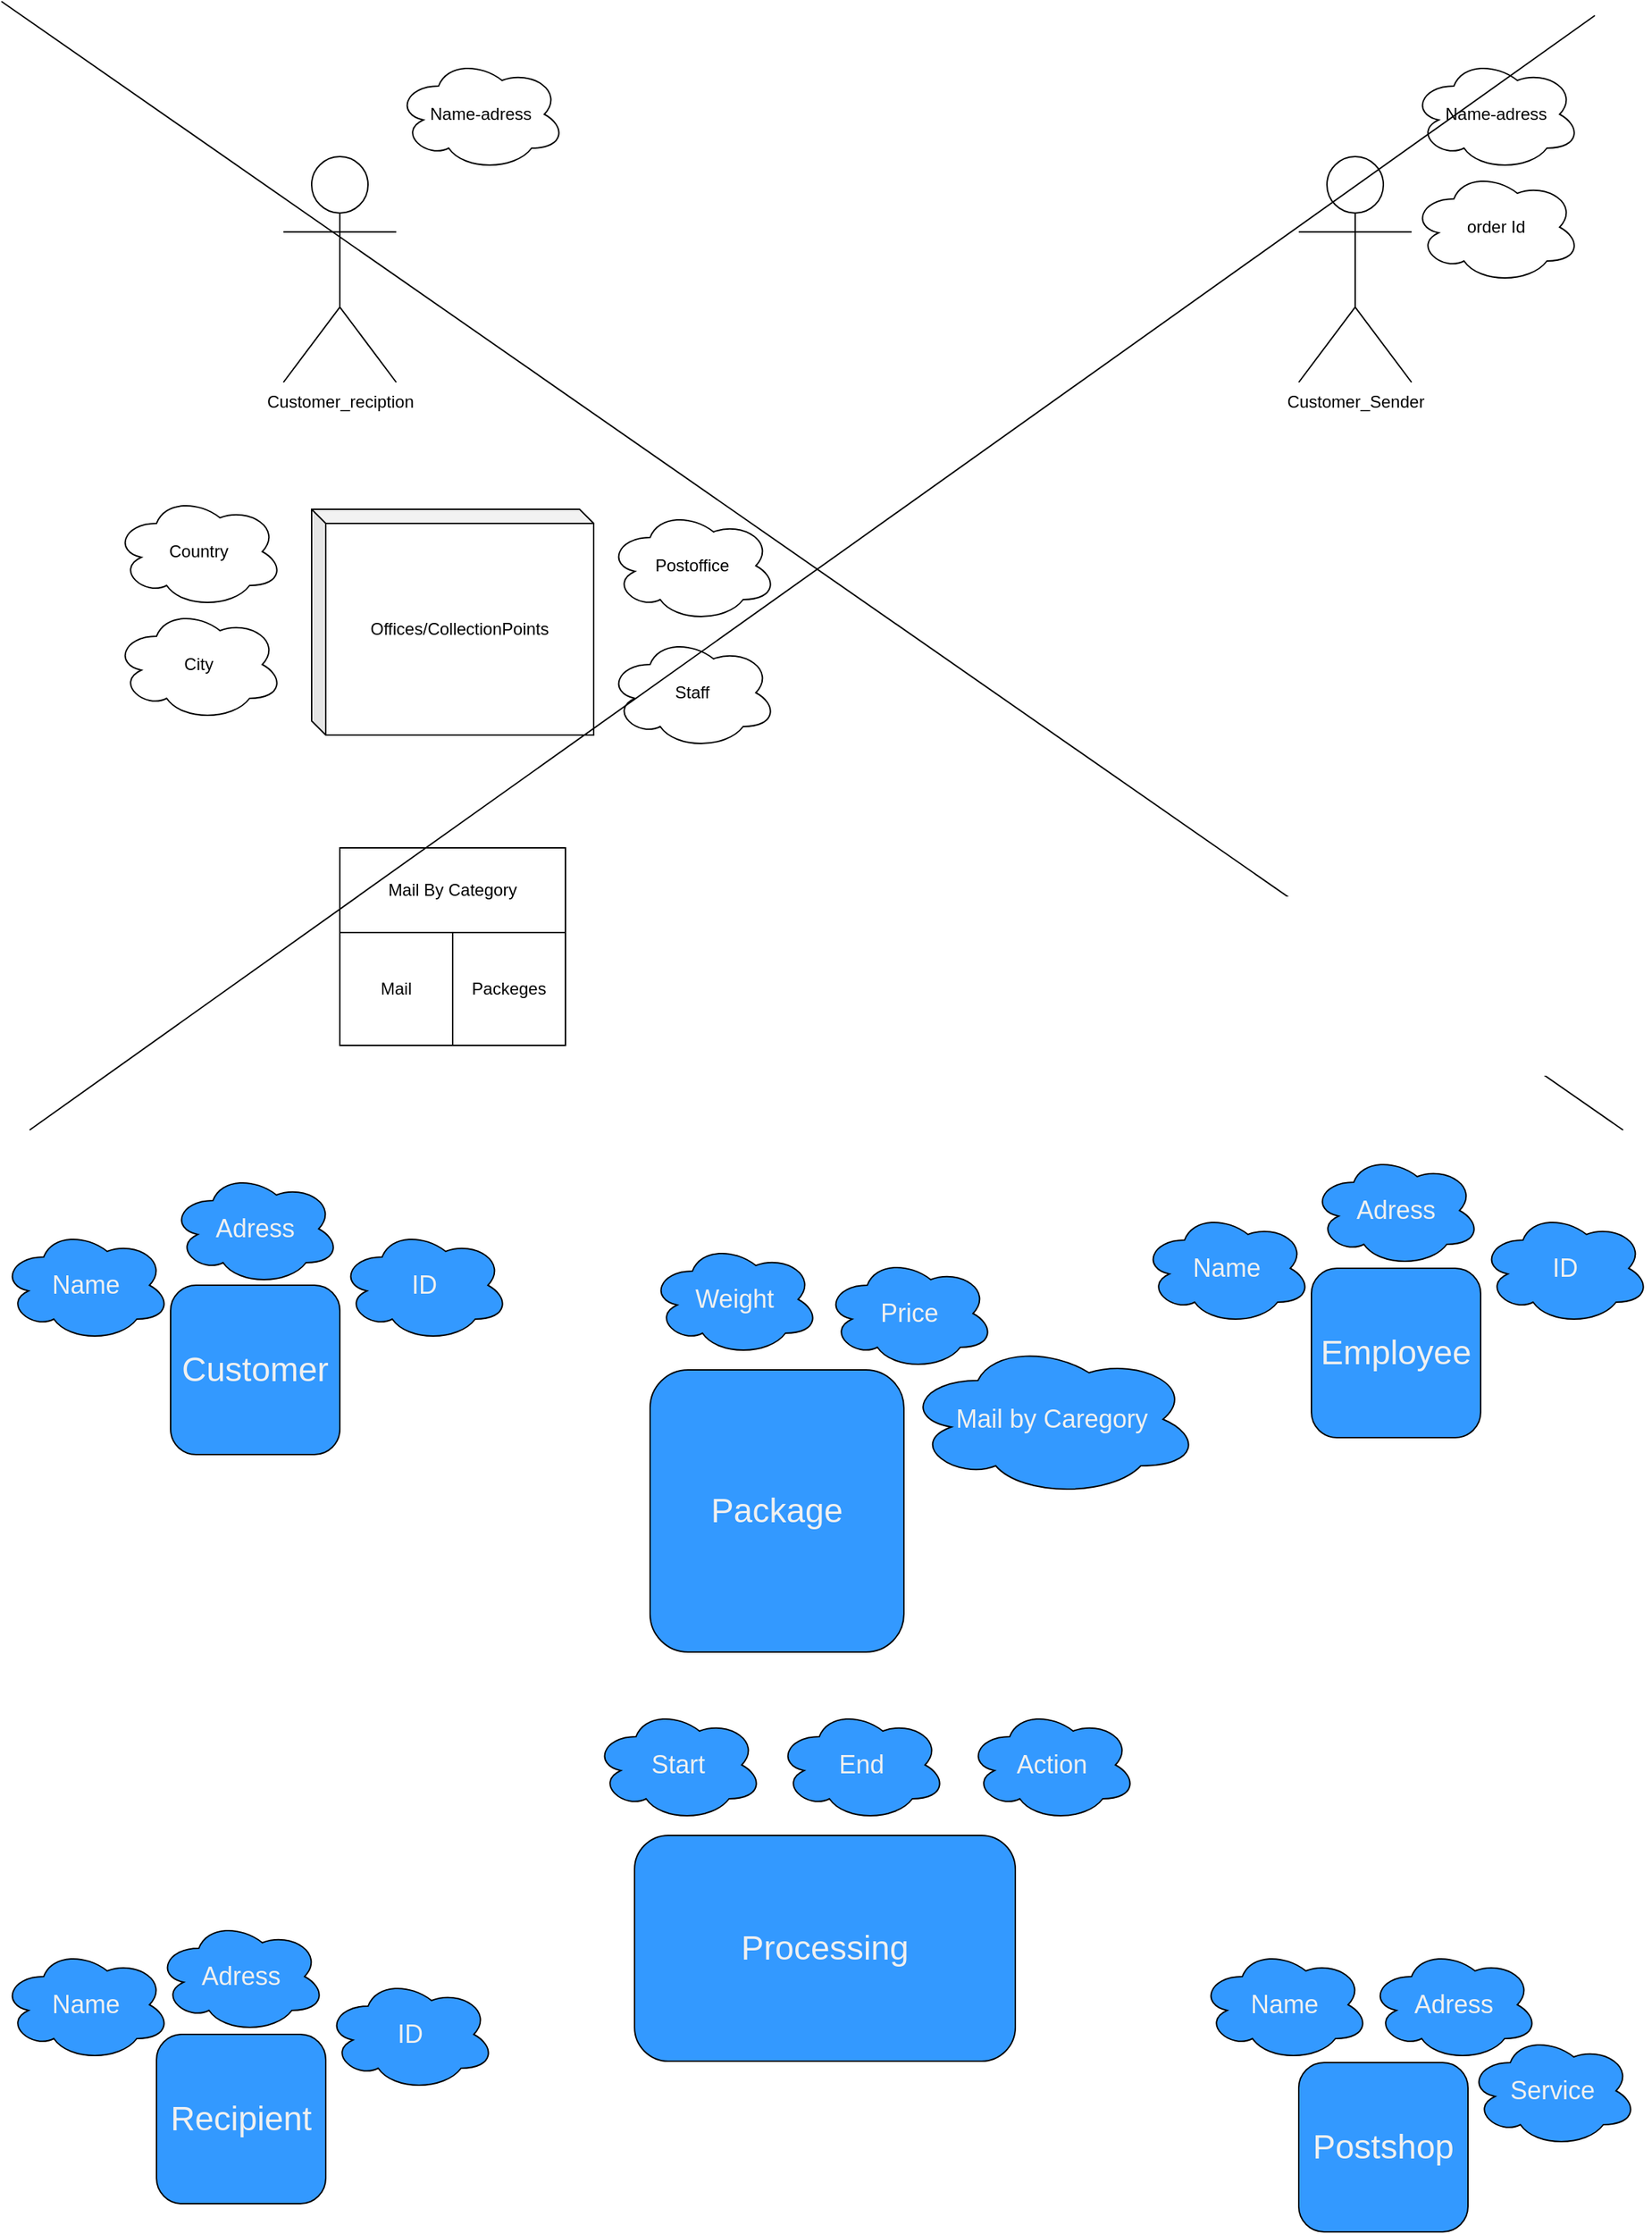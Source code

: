 <mxfile version="13.7.1" type="github" pages="4">
  <diagram id="OgtsXj5TOIKroZt_IxXi" name="Page-1">
    <mxGraphModel dx="1699" dy="1069" grid="1" gridSize="10" guides="1" tooltips="1" connect="1" arrows="1" fold="1" page="1" pageScale="1" pageWidth="1169" pageHeight="827" math="0" shadow="0">
      <root>
        <mxCell id="0" />
        <mxCell id="1" parent="0" />
        <mxCell id="3XOm1lpKHdIzSLZXdGcb-2" value="&lt;div&gt;Customer_reciption&lt;/div&gt;&lt;div&gt;&lt;br&gt;&lt;/div&gt;" style="shape=umlActor;verticalLabelPosition=bottom;verticalAlign=top;html=1;outlineConnect=0;" vertex="1" parent="1">
          <mxGeometry x="200" y="120" width="80" height="160" as="geometry" />
        </mxCell>
        <mxCell id="3XOm1lpKHdIzSLZXdGcb-4" value="Packeges" style="whiteSpace=wrap;html=1;aspect=fixed;" vertex="1" parent="1">
          <mxGeometry x="320" y="670" width="80" height="80" as="geometry" />
        </mxCell>
        <mxCell id="3XOm1lpKHdIzSLZXdGcb-5" value="Mail" style="whiteSpace=wrap;html=1;aspect=fixed;" vertex="1" parent="1">
          <mxGeometry x="240" y="670" width="80" height="80" as="geometry" />
        </mxCell>
        <mxCell id="3XOm1lpKHdIzSLZXdGcb-7" value="&lt;div&gt;Customer_Sender&lt;/div&gt;&lt;div&gt;&lt;br&gt;&lt;/div&gt;" style="shape=umlActor;verticalLabelPosition=bottom;verticalAlign=top;html=1;outlineConnect=0;" vertex="1" parent="1">
          <mxGeometry x="920" y="120" width="80" height="160" as="geometry" />
        </mxCell>
        <mxCell id="3XOm1lpKHdIzSLZXdGcb-8" value="Offices/CollectionPoints" style="shape=cube;whiteSpace=wrap;html=1;boundedLbl=1;backgroundOutline=1;darkOpacity=0.05;darkOpacity2=0.1;size=10;" vertex="1" parent="1">
          <mxGeometry x="220" y="370" width="200" height="160" as="geometry" />
        </mxCell>
        <mxCell id="3XOm1lpKHdIzSLZXdGcb-9" value="Country" style="ellipse;shape=cloud;whiteSpace=wrap;html=1;" vertex="1" parent="1">
          <mxGeometry x="80" y="360" width="120" height="80" as="geometry" />
        </mxCell>
        <mxCell id="3XOm1lpKHdIzSLZXdGcb-10" value="City" style="ellipse;shape=cloud;whiteSpace=wrap;html=1;" vertex="1" parent="1">
          <mxGeometry x="80" y="440" width="120" height="80" as="geometry" />
        </mxCell>
        <mxCell id="3XOm1lpKHdIzSLZXdGcb-11" value="Postoffice" style="ellipse;shape=cloud;whiteSpace=wrap;html=1;" vertex="1" parent="1">
          <mxGeometry x="430" y="370" width="120" height="80" as="geometry" />
        </mxCell>
        <mxCell id="3XOm1lpKHdIzSLZXdGcb-12" value="Name-adress" style="ellipse;shape=cloud;whiteSpace=wrap;html=1;" vertex="1" parent="1">
          <mxGeometry x="280" y="50" width="120" height="80" as="geometry" />
        </mxCell>
        <mxCell id="3XOm1lpKHdIzSLZXdGcb-13" value="Name-adress" style="ellipse;shape=cloud;whiteSpace=wrap;html=1;" vertex="1" parent="1">
          <mxGeometry x="1000" y="50" width="120" height="80" as="geometry" />
        </mxCell>
        <mxCell id="3XOm1lpKHdIzSLZXdGcb-14" value="order Id" style="ellipse;shape=cloud;whiteSpace=wrap;html=1;" vertex="1" parent="1">
          <mxGeometry x="1000" y="130" width="120" height="80" as="geometry" />
        </mxCell>
        <mxCell id="3XOm1lpKHdIzSLZXdGcb-15" value="Mail By Category" style="rounded=0;whiteSpace=wrap;html=1;" vertex="1" parent="1">
          <mxGeometry x="240" y="610" width="160" height="60" as="geometry" />
        </mxCell>
        <mxCell id="CcgqKXHNlciYXlVE0Xx1-1" value="Staff " style="ellipse;shape=cloud;whiteSpace=wrap;html=1;" vertex="1" parent="1">
          <mxGeometry x="430" y="460" width="120" height="80" as="geometry" />
        </mxCell>
        <mxCell id="398FUthShd1cDQDBuDjZ-1" value="" style="endArrow=none;html=1;fontColor=#f0f0f0;" edge="1" parent="1">
          <mxGeometry width="50" height="50" relative="1" as="geometry">
            <mxPoint x="1150" y="810" as="sourcePoint" />
            <mxPoint y="10" as="targetPoint" />
          </mxGeometry>
        </mxCell>
        <mxCell id="398FUthShd1cDQDBuDjZ-2" value="" style="endArrow=none;html=1;fontColor=#f0f0f0;" edge="1" parent="1">
          <mxGeometry width="50" height="50" relative="1" as="geometry">
            <mxPoint x="20" y="810" as="sourcePoint" />
            <mxPoint x="1130" y="20" as="targetPoint" />
          </mxGeometry>
        </mxCell>
        <mxCell id="398FUthShd1cDQDBuDjZ-3" value="&lt;font style=&quot;font-size: 24px&quot;&gt;Customer&lt;/font&gt;" style="rounded=1;whiteSpace=wrap;html=1;fillColor=#3399FF;fontColor=#f0f0f0;" vertex="1" parent="1">
          <mxGeometry x="120" y="920" width="120" height="120" as="geometry" />
        </mxCell>
        <mxCell id="398FUthShd1cDQDBuDjZ-4" value="&lt;font style=&quot;font-size: 24px&quot;&gt;Recipient&lt;/font&gt;" style="rounded=1;whiteSpace=wrap;html=1;fillColor=#3399FF;fontColor=#f0f0f0;" vertex="1" parent="1">
          <mxGeometry x="110" y="1451" width="120" height="120" as="geometry" />
        </mxCell>
        <mxCell id="398FUthShd1cDQDBuDjZ-5" value="&lt;font style=&quot;font-size: 18px&quot;&gt;Name&lt;/font&gt;" style="ellipse;shape=cloud;whiteSpace=wrap;html=1;fillColor=#3399FF;fontColor=#f0f0f0;" vertex="1" parent="1">
          <mxGeometry y="880" width="120" height="80" as="geometry" />
        </mxCell>
        <mxCell id="398FUthShd1cDQDBuDjZ-6" value="&lt;font style=&quot;font-size: 18px&quot;&gt;Adress&lt;/font&gt;" style="ellipse;shape=cloud;whiteSpace=wrap;html=1;fillColor=#3399FF;fontColor=#f0f0f0;" vertex="1" parent="1">
          <mxGeometry x="120" y="840" width="120" height="80" as="geometry" />
        </mxCell>
        <mxCell id="398FUthShd1cDQDBuDjZ-7" value="&lt;font style=&quot;font-size: 18px&quot;&gt;ID&lt;/font&gt;" style="ellipse;shape=cloud;whiteSpace=wrap;html=1;fillColor=#3399FF;fontColor=#f0f0f0;" vertex="1" parent="1">
          <mxGeometry x="240" y="880" width="120" height="80" as="geometry" />
        </mxCell>
        <mxCell id="398FUthShd1cDQDBuDjZ-8" value="&lt;font style=&quot;font-size: 18px&quot;&gt;Name&lt;/font&gt;" style="ellipse;shape=cloud;whiteSpace=wrap;html=1;fillColor=#3399FF;fontColor=#f0f0f0;" vertex="1" parent="1">
          <mxGeometry y="1390" width="120" height="80" as="geometry" />
        </mxCell>
        <mxCell id="398FUthShd1cDQDBuDjZ-9" value="&lt;font style=&quot;font-size: 18px&quot;&gt;Adress&lt;/font&gt;" style="ellipse;shape=cloud;whiteSpace=wrap;html=1;fillColor=#3399FF;fontColor=#f0f0f0;" vertex="1" parent="1">
          <mxGeometry x="110" y="1370" width="120" height="80" as="geometry" />
        </mxCell>
        <mxCell id="398FUthShd1cDQDBuDjZ-10" value="&lt;font style=&quot;font-size: 18px&quot;&gt;ID&lt;/font&gt;" style="ellipse;shape=cloud;whiteSpace=wrap;html=1;fillColor=#3399FF;fontColor=#f0f0f0;" vertex="1" parent="1">
          <mxGeometry x="230" y="1411" width="120" height="80" as="geometry" />
        </mxCell>
        <mxCell id="398FUthShd1cDQDBuDjZ-11" value="&lt;font style=&quot;font-size: 24px&quot;&gt;Package&lt;/font&gt;" style="rounded=1;whiteSpace=wrap;html=1;fillColor=#3399FF;fontColor=#f0f0f0;" vertex="1" parent="1">
          <mxGeometry x="460" y="980" width="180" height="200" as="geometry" />
        </mxCell>
        <mxCell id="398FUthShd1cDQDBuDjZ-12" value="&lt;font style=&quot;font-size: 18px&quot;&gt;Weight&lt;/font&gt;" style="ellipse;shape=cloud;whiteSpace=wrap;html=1;fillColor=#3399FF;fontColor=#f0f0f0;" vertex="1" parent="1">
          <mxGeometry x="460" y="890" width="120" height="80" as="geometry" />
        </mxCell>
        <mxCell id="398FUthShd1cDQDBuDjZ-13" value="&lt;font style=&quot;font-size: 18px&quot;&gt;Price&lt;/font&gt;" style="ellipse;shape=cloud;whiteSpace=wrap;html=1;fillColor=#3399FF;fontColor=#f0f0f0;" vertex="1" parent="1">
          <mxGeometry x="584" y="900" width="120" height="80" as="geometry" />
        </mxCell>
        <mxCell id="398FUthShd1cDQDBuDjZ-14" value="&lt;font style=&quot;font-size: 18px&quot;&gt;Mail by Caregory&lt;/font&gt;" style="ellipse;shape=cloud;whiteSpace=wrap;html=1;fillColor=#3399FF;fontColor=#f0f0f0;" vertex="1" parent="1">
          <mxGeometry x="640" y="960" width="210" height="110" as="geometry" />
        </mxCell>
        <mxCell id="398FUthShd1cDQDBuDjZ-15" value="&lt;font style=&quot;font-size: 24px&quot;&gt;Processing&lt;/font&gt;" style="rounded=1;whiteSpace=wrap;html=1;fillColor=#3399FF;fontColor=#f0f0f0;" vertex="1" parent="1">
          <mxGeometry x="449" y="1310" width="270" height="160" as="geometry" />
        </mxCell>
        <mxCell id="398FUthShd1cDQDBuDjZ-16" value="&lt;font style=&quot;font-size: 24px&quot;&gt;Employee&lt;/font&gt;" style="rounded=1;whiteSpace=wrap;html=1;fillColor=#3399FF;fontColor=#f0f0f0;" vertex="1" parent="1">
          <mxGeometry x="929" y="908" width="120" height="120" as="geometry" />
        </mxCell>
        <mxCell id="398FUthShd1cDQDBuDjZ-17" value="&lt;font style=&quot;font-size: 18px&quot;&gt;Name&lt;/font&gt;" style="ellipse;shape=cloud;whiteSpace=wrap;html=1;fillColor=#3399FF;fontColor=#f0f0f0;" vertex="1" parent="1">
          <mxGeometry x="809" y="868" width="120" height="80" as="geometry" />
        </mxCell>
        <mxCell id="398FUthShd1cDQDBuDjZ-18" value="&lt;font style=&quot;font-size: 18px&quot;&gt;Adress&lt;/font&gt;" style="ellipse;shape=cloud;whiteSpace=wrap;html=1;fillColor=#3399FF;fontColor=#f0f0f0;" vertex="1" parent="1">
          <mxGeometry x="929" y="827" width="120" height="80" as="geometry" />
        </mxCell>
        <mxCell id="398FUthShd1cDQDBuDjZ-19" value="&lt;font style=&quot;font-size: 18px&quot;&gt;ID&lt;/font&gt;" style="ellipse;shape=cloud;whiteSpace=wrap;html=1;fillColor=#3399FF;fontColor=#f0f0f0;" vertex="1" parent="1">
          <mxGeometry x="1049" y="868" width="120" height="80" as="geometry" />
        </mxCell>
        <mxCell id="398FUthShd1cDQDBuDjZ-20" value="&lt;font style=&quot;font-size: 24px&quot;&gt;Postshop&lt;/font&gt;" style="rounded=1;whiteSpace=wrap;html=1;fillColor=#3399FF;fontColor=#f0f0f0;" vertex="1" parent="1">
          <mxGeometry x="920" y="1471" width="120" height="120" as="geometry" />
        </mxCell>
        <mxCell id="398FUthShd1cDQDBuDjZ-21" value="&lt;font style=&quot;font-size: 18px&quot;&gt;Name&lt;/font&gt;" style="ellipse;shape=cloud;whiteSpace=wrap;html=1;fillColor=#3399FF;fontColor=#f0f0f0;" vertex="1" parent="1">
          <mxGeometry x="850" y="1390" width="120" height="80" as="geometry" />
        </mxCell>
        <mxCell id="398FUthShd1cDQDBuDjZ-22" value="&lt;font style=&quot;font-size: 18px&quot;&gt;Adress&lt;/font&gt;" style="ellipse;shape=cloud;whiteSpace=wrap;html=1;fillColor=#3399FF;fontColor=#f0f0f0;" vertex="1" parent="1">
          <mxGeometry x="970" y="1390" width="120" height="80" as="geometry" />
        </mxCell>
        <mxCell id="398FUthShd1cDQDBuDjZ-24" value="&lt;font style=&quot;font-size: 18px&quot;&gt;Start&lt;/font&gt;" style="ellipse;shape=cloud;whiteSpace=wrap;html=1;fillColor=#3399FF;fontColor=#f0f0f0;" vertex="1" parent="1">
          <mxGeometry x="420" y="1220" width="120" height="80" as="geometry" />
        </mxCell>
        <mxCell id="398FUthShd1cDQDBuDjZ-25" value="&lt;font style=&quot;font-size: 18px&quot;&gt;End&lt;/font&gt;" style="ellipse;shape=cloud;whiteSpace=wrap;html=1;fillColor=#3399FF;fontColor=#f0f0f0;" vertex="1" parent="1">
          <mxGeometry x="550" y="1220" width="120" height="80" as="geometry" />
        </mxCell>
        <mxCell id="398FUthShd1cDQDBuDjZ-26" value="&lt;font style=&quot;font-size: 18px&quot;&gt;Action&lt;/font&gt;" style="ellipse;shape=cloud;whiteSpace=wrap;html=1;fillColor=#3399FF;fontColor=#f0f0f0;" vertex="1" parent="1">
          <mxGeometry x="685" y="1220" width="120" height="80" as="geometry" />
        </mxCell>
        <mxCell id="M1QHZTWS2YxlmDYOh-7F-1" value="&lt;font style=&quot;font-size: 18px&quot;&gt;Service&lt;/font&gt;" style="ellipse;shape=cloud;whiteSpace=wrap;html=1;fillColor=#3399FF;fontColor=#f0f0f0;" vertex="1" parent="1">
          <mxGeometry x="1040" y="1451" width="120" height="80" as="geometry" />
        </mxCell>
      </root>
    </mxGraphModel>
  </diagram>
  <diagram id="RseL4kLuGjxKAjW_bBjZ" name="Page-2">
    <mxGraphModel dx="1699" dy="1069" grid="1" gridSize="10" guides="1" tooltips="1" connect="1" arrows="1" fold="1" page="1" pageScale="1" pageWidth="1169" pageHeight="827" math="0" shadow="0">
      <root>
        <mxCell id="POCnKWIFvuwRMPkDXMfg-0" />
        <mxCell id="POCnKWIFvuwRMPkDXMfg-1" parent="POCnKWIFvuwRMPkDXMfg-0" />
        <mxCell id="-mxWESTyoVPwejasDwNa-1" value="&lt;font style=&quot;font-size: 14px&quot;&gt;Offices/Collection Points&lt;/font&gt;" style="rounded=0;whiteSpace=wrap;html=1;fillColor=#3399FF;" vertex="1" parent="POCnKWIFvuwRMPkDXMfg-1">
          <mxGeometry x="160" y="120" width="160" height="80" as="geometry" />
        </mxCell>
        <mxCell id="MQhN_po-ZCP7v8aL-H6F-0" value="Country" style="ellipse;whiteSpace=wrap;html=1;" vertex="1" parent="POCnKWIFvuwRMPkDXMfg-1">
          <mxGeometry x="20" y="60" width="100" height="60" as="geometry" />
        </mxCell>
        <mxCell id="MQhN_po-ZCP7v8aL-H6F-1" value="City" style="ellipse;whiteSpace=wrap;html=1;" vertex="1" parent="POCnKWIFvuwRMPkDXMfg-1">
          <mxGeometry x="20" y="130" width="100" height="60" as="geometry" />
        </mxCell>
        <mxCell id="MQhN_po-ZCP7v8aL-H6F-2" value="post Office" style="ellipse;whiteSpace=wrap;html=1;" vertex="1" parent="POCnKWIFvuwRMPkDXMfg-1">
          <mxGeometry x="20" y="200" width="100" height="60" as="geometry" />
        </mxCell>
        <mxCell id="ZNSAl7kbm_WD0UWIJV_L-0" value="" style="endArrow=none;html=1;exitX=1;exitY=0.5;exitDx=0;exitDy=0;entryX=0;entryY=1;entryDx=0;entryDy=0;" edge="1" parent="POCnKWIFvuwRMPkDXMfg-1" source="MQhN_po-ZCP7v8aL-H6F-2" target="-mxWESTyoVPwejasDwNa-1">
          <mxGeometry width="50" height="50" relative="1" as="geometry">
            <mxPoint x="150" y="290" as="sourcePoint" />
            <mxPoint x="160" y="230" as="targetPoint" />
          </mxGeometry>
        </mxCell>
        <mxCell id="ZNSAl7kbm_WD0UWIJV_L-1" value="" style="endArrow=none;html=1;exitX=1;exitY=0.5;exitDx=0;exitDy=0;entryX=0;entryY=0.5;entryDx=0;entryDy=0;" edge="1" parent="POCnKWIFvuwRMPkDXMfg-1" source="MQhN_po-ZCP7v8aL-H6F-1" target="-mxWESTyoVPwejasDwNa-1">
          <mxGeometry width="50" height="50" relative="1" as="geometry">
            <mxPoint x="150" y="100" as="sourcePoint" />
            <mxPoint x="200" y="50" as="targetPoint" />
          </mxGeometry>
        </mxCell>
        <mxCell id="ZNSAl7kbm_WD0UWIJV_L-2" value="" style="endArrow=none;html=1;exitX=1;exitY=0.5;exitDx=0;exitDy=0;entryX=0;entryY=0;entryDx=0;entryDy=0;" edge="1" parent="POCnKWIFvuwRMPkDXMfg-1" source="MQhN_po-ZCP7v8aL-H6F-0" target="-mxWESTyoVPwejasDwNa-1">
          <mxGeometry width="50" height="50" relative="1" as="geometry">
            <mxPoint x="170" y="80" as="sourcePoint" />
            <mxPoint x="220" y="30" as="targetPoint" />
          </mxGeometry>
        </mxCell>
        <mxCell id="b0_HO22pnN-cbgrxYiU--0" value="Staff" style="ellipse;whiteSpace=wrap;html=1;" vertex="1" parent="POCnKWIFvuwRMPkDXMfg-1">
          <mxGeometry x="100" y="10" width="100" height="60" as="geometry" />
        </mxCell>
        <mxCell id="b0_HO22pnN-cbgrxYiU--1" value="" style="endArrow=none;html=1;entryX=0.5;entryY=1;entryDx=0;entryDy=0;exitX=0.25;exitY=0;exitDx=0;exitDy=0;" edge="1" parent="POCnKWIFvuwRMPkDXMfg-1" source="-mxWESTyoVPwejasDwNa-1" target="b0_HO22pnN-cbgrxYiU--0">
          <mxGeometry width="50" height="50" relative="1" as="geometry">
            <mxPoint x="160" y="120" as="sourcePoint" />
            <mxPoint x="280" y="30" as="targetPoint" />
          </mxGeometry>
        </mxCell>
        <mxCell id="GWSDKWU_pHOqHXixqfwi-0" value="Mail By Category" style="rounded=0;whiteSpace=wrap;html=1;fillColor=#3399FF;" vertex="1" parent="POCnKWIFvuwRMPkDXMfg-1">
          <mxGeometry x="170" y="400" width="140" height="80" as="geometry" />
        </mxCell>
        <mxCell id="hWsjLwJ6B81tHHINbd1f-0" value="Category" style="ellipse;whiteSpace=wrap;html=1;" vertex="1" parent="POCnKWIFvuwRMPkDXMfg-1">
          <mxGeometry x="20" y="410" width="100" height="60" as="geometry" />
        </mxCell>
        <mxCell id="hWsjLwJ6B81tHHINbd1f-2" value="" style="endArrow=none;html=1;exitX=1;exitY=0.5;exitDx=0;exitDy=0;entryX=0;entryY=0.5;entryDx=0;entryDy=0;" edge="1" parent="POCnKWIFvuwRMPkDXMfg-1" source="hWsjLwJ6B81tHHINbd1f-0" target="GWSDKWU_pHOqHXixqfwi-0">
          <mxGeometry width="50" height="50" relative="1" as="geometry">
            <mxPoint x="140" y="340" as="sourcePoint" />
            <mxPoint x="190" y="290" as="targetPoint" />
          </mxGeometry>
        </mxCell>
        <mxCell id="F8nK9LyA7BD3iNiET76z-0" value="has" style="rhombus;whiteSpace=wrap;html=1;fillColor=#3399FF;" vertex="1" parent="POCnKWIFvuwRMPkDXMfg-1">
          <mxGeometry x="200" y="260" width="80" height="80" as="geometry" />
        </mxCell>
        <mxCell id="F8nK9LyA7BD3iNiET76z-1" value="" style="endArrow=ERone;html=1;entryX=0.5;entryY=1;entryDx=0;entryDy=0;endFill=0;exitX=0.5;exitY=0;exitDx=0;exitDy=0;" edge="1" parent="POCnKWIFvuwRMPkDXMfg-1" source="F8nK9LyA7BD3iNiET76z-0" target="-mxWESTyoVPwejasDwNa-1">
          <mxGeometry width="50" height="50" relative="1" as="geometry">
            <mxPoint x="190" y="260" as="sourcePoint" />
            <mxPoint x="240" y="210" as="targetPoint" />
          </mxGeometry>
        </mxCell>
        <mxCell id="F8nK9LyA7BD3iNiET76z-2" value="" style="endArrow=ERmany;html=1;endFill=0;entryX=0.5;entryY=0;entryDx=0;entryDy=0;exitX=0.5;exitY=1;exitDx=0;exitDy=0;" edge="1" parent="POCnKWIFvuwRMPkDXMfg-1" source="F8nK9LyA7BD3iNiET76z-0" target="GWSDKWU_pHOqHXixqfwi-0">
          <mxGeometry width="50" height="50" relative="1" as="geometry">
            <mxPoint x="140" y="360" as="sourcePoint" />
            <mxPoint x="190" y="310" as="targetPoint" />
          </mxGeometry>
        </mxCell>
        <mxCell id="qa85cCBj12J6pWfs3pYM-2" value="" style="endArrow=none;html=1;fontColor=#f0f0f0;" edge="1" parent="POCnKWIFvuwRMPkDXMfg-1">
          <mxGeometry width="50" height="50" relative="1" as="geometry">
            <mxPoint x="1140" y="810" as="sourcePoint" />
            <mxPoint x="20" y="10" as="targetPoint" />
          </mxGeometry>
        </mxCell>
        <mxCell id="qa85cCBj12J6pWfs3pYM-3" value="" style="endArrow=none;html=1;fontColor=#f0f0f0;" edge="1" parent="POCnKWIFvuwRMPkDXMfg-1">
          <mxGeometry width="50" height="50" relative="1" as="geometry">
            <mxPoint x="10" y="810" as="sourcePoint" />
            <mxPoint x="1140" y="20" as="targetPoint" />
          </mxGeometry>
        </mxCell>
      </root>
    </mxGraphModel>
  </diagram>
  <diagram id="CcfvmXFUqtv2aa76BYBF" name="Page-3">
    <mxGraphModel dx="1189" dy="748" grid="1" gridSize="10" guides="1" tooltips="1" connect="1" arrows="1" fold="1" page="1" pageScale="1" pageWidth="1169" pageHeight="827" math="0" shadow="0">
      <root>
        <mxCell id="RWrT4tVs97zVyGG-6W5P-0" />
        <mxCell id="RWrT4tVs97zVyGG-6W5P-1" parent="RWrT4tVs97zVyGG-6W5P-0" />
        <mxCell id="7KucfTxcbdGXxTalqDND-4" value="" style="endArrow=ERmany;html=1;fontColor=#f0f0f0;exitX=1;exitY=0.5;exitDx=0;exitDy=0;entryX=0;entryY=0.5;entryDx=0;entryDy=0;startArrow=ERmany;startFill=0;endFill=0;" edge="1" source="7KucfTxcbdGXxTalqDND-23" target="7KucfTxcbdGXxTalqDND-16" parent="RWrT4tVs97zVyGG-6W5P-1">
          <mxGeometry width="50" height="50" relative="1" as="geometry">
            <mxPoint x="370" y="510" as="sourcePoint" />
            <mxPoint x="420" y="460" as="targetPoint" />
            <Array as="points">
              <mxPoint x="300" y="209" />
              <mxPoint x="300" y="235" />
            </Array>
          </mxGeometry>
        </mxCell>
        <mxCell id="7KucfTxcbdGXxTalqDND-5" value="" style="endArrow=ERmany;html=1;fontColor=#f0f0f0;exitX=1;exitY=0.5;exitDx=0;exitDy=0;startArrow=ERmany;startFill=0;endFill=0;entryX=0;entryY=0.5;entryDx=0;entryDy=0;" edge="1" source="7KucfTxcbdGXxTalqDND-1" target="7KucfTxcbdGXxTalqDND-17" parent="RWrT4tVs97zVyGG-6W5P-1">
          <mxGeometry width="50" height="50" relative="1" as="geometry">
            <mxPoint x="270" y="394" as="sourcePoint" />
            <mxPoint x="390" y="420" as="targetPoint" />
            <Array as="points">
              <mxPoint x="300" y="329" />
              <mxPoint x="300" y="261" />
              <mxPoint x="320" y="261" />
            </Array>
          </mxGeometry>
        </mxCell>
        <mxCell id="7KucfTxcbdGXxTalqDND-26" value="" style="endArrow=ERoneToMany;html=1;fontColor=#f0f0f0;entryX=0;entryY=0.5;entryDx=0;entryDy=0;startArrow=ERone;startFill=0;endFill=0;" edge="1" target="7KucfTxcbdGXxTalqDND-11" parent="RWrT4tVs97zVyGG-6W5P-1">
          <mxGeometry width="50" height="50" relative="1" as="geometry">
            <mxPoint x="500" y="210" as="sourcePoint" />
            <mxPoint x="620" y="440" as="targetPoint" />
            <Array as="points">
              <mxPoint x="540" y="210" />
              <mxPoint x="540" y="313" />
            </Array>
          </mxGeometry>
        </mxCell>
        <mxCell id="7KucfTxcbdGXxTalqDND-35" value="" style="endArrow=ERone;html=1;fontColor=#f0f0f0;exitX=1;exitY=0.5;exitDx=0;exitDy=0;entryX=0;entryY=0.5;entryDx=0;entryDy=0;startArrow=ERone;startFill=0;endFill=0;" edge="1" source="7KucfTxcbdGXxTalqDND-13" target="7KucfTxcbdGXxTalqDND-28" parent="RWrT4tVs97zVyGG-6W5P-1">
          <mxGeometry width="50" height="50" relative="1" as="geometry">
            <mxPoint x="720" y="520" as="sourcePoint" />
            <mxPoint x="770" y="470" as="targetPoint" />
            <Array as="points">
              <mxPoint x="780" y="365" />
              <mxPoint x="780" y="329" />
            </Array>
          </mxGeometry>
        </mxCell>
        <mxCell id="7KucfTxcbdGXxTalqDND-36" value="" style="endArrow=ERoneToMany;html=1;fontColor=#f0f0f0;entryX=0;entryY=0.5;entryDx=0;entryDy=0;startArrow=ERoneToMany;startFill=0;endFill=0;" edge="1" target="7KucfTxcbdGXxTalqDND-32" parent="RWrT4tVs97zVyGG-6W5P-1">
          <mxGeometry width="50" height="50" relative="1" as="geometry">
            <mxPoint x="740" y="340" as="sourcePoint" />
            <mxPoint x="810" y="200" as="targetPoint" />
            <Array as="points">
              <mxPoint x="760" y="340" />
              <mxPoint x="760" y="210" />
            </Array>
          </mxGeometry>
        </mxCell>
        <mxCell id="7KucfTxcbdGXxTalqDND-0" value="Recipient" style="swimlane;fontStyle=0;childLayout=stackLayout;horizontal=1;startSize=26;horizontalStack=0;resizeParent=1;resizeParentMax=0;resizeLast=0;collapsible=1;marginBottom=0;strokeColor=#A50040;fontColor=#ffffff;" vertex="1" parent="RWrT4tVs97zVyGG-6W5P-1">
          <mxGeometry x="100" y="290" width="140" height="104" as="geometry" />
        </mxCell>
        <mxCell id="7KucfTxcbdGXxTalqDND-1" value="rec_id primary key" style="text;strokeColor=none;align=left;verticalAlign=top;spacingLeft=4;spacingRight=4;overflow=hidden;rotatable=0;points=[[0,0.5],[1,0.5]];portConstraint=eastwest;fillColor=#3333FF;" vertex="1" parent="7KucfTxcbdGXxTalqDND-0">
          <mxGeometry y="26" width="140" height="26" as="geometry" />
        </mxCell>
        <mxCell id="7KucfTxcbdGXxTalqDND-2" value="Name" style="text;strokeColor=none;align=left;verticalAlign=top;spacingLeft=4;spacingRight=4;overflow=hidden;rotatable=0;points=[[0,0.5],[1,0.5]];portConstraint=eastwest;fillColor=#2a2a2a;" vertex="1" parent="7KucfTxcbdGXxTalqDND-0">
          <mxGeometry y="52" width="140" height="26" as="geometry" />
        </mxCell>
        <mxCell id="7KucfTxcbdGXxTalqDND-3" value="Address" style="text;strokeColor=none;align=left;verticalAlign=top;spacingLeft=4;spacingRight=4;overflow=hidden;rotatable=0;points=[[0,0.5],[1,0.5]];portConstraint=eastwest;fillColor=#2a2a2a;" vertex="1" parent="7KucfTxcbdGXxTalqDND-0">
          <mxGeometry y="78" width="140" height="26" as="geometry" />
        </mxCell>
        <mxCell id="7KucfTxcbdGXxTalqDND-6" value="processing" style="swimlane;fontStyle=0;childLayout=stackLayout;horizontal=1;startSize=26;horizontalStack=0;resizeParent=1;resizeParentMax=0;resizeLast=0;collapsible=1;marginBottom=0;strokeColor=#A50040;" vertex="1" parent="RWrT4tVs97zVyGG-6W5P-1">
          <mxGeometry x="580" y="170" width="160" height="208" as="geometry" />
        </mxCell>
        <mxCell id="7KucfTxcbdGXxTalqDND-7" value="process_id" style="text;strokeColor=none;align=left;verticalAlign=top;spacingLeft=4;spacingRight=4;overflow=hidden;rotatable=0;points=[[0,0.5],[1,0.5]];portConstraint=eastwest;fillColor=#3333FF;" vertex="1" parent="7KucfTxcbdGXxTalqDND-6">
          <mxGeometry y="26" width="160" height="26" as="geometry" />
        </mxCell>
        <mxCell id="7KucfTxcbdGXxTalqDND-8" value="start time" style="text;strokeColor=none;align=left;verticalAlign=top;spacingLeft=4;spacingRight=4;overflow=hidden;rotatable=0;points=[[0,0.5],[1,0.5]];portConstraint=eastwest;fillColor=#2a2a2a;" vertex="1" parent="7KucfTxcbdGXxTalqDND-6">
          <mxGeometry y="52" width="160" height="26" as="geometry" />
        </mxCell>
        <mxCell id="7KucfTxcbdGXxTalqDND-9" value="end time" style="text;strokeColor=none;align=left;verticalAlign=top;spacingLeft=4;spacingRight=4;overflow=hidden;rotatable=0;points=[[0,0.5],[1,0.5]];portConstraint=eastwest;fillColor=#2a2a2a;" vertex="1" parent="7KucfTxcbdGXxTalqDND-6">
          <mxGeometry y="78" width="160" height="26" as="geometry" />
        </mxCell>
        <mxCell id="7KucfTxcbdGXxTalqDND-10" value="Action" style="text;strokeColor=none;align=left;verticalAlign=top;spacingLeft=4;spacingRight=4;overflow=hidden;rotatable=0;points=[[0,0.5],[1,0.5]];portConstraint=eastwest;fillColor=#2a2a2a;" vertex="1" parent="7KucfTxcbdGXxTalqDND-6">
          <mxGeometry y="104" width="160" height="26" as="geometry" />
        </mxCell>
        <mxCell id="7KucfTxcbdGXxTalqDND-11" value="fk_pack_id" style="text;strokeColor=none;align=left;verticalAlign=top;spacingLeft=4;spacingRight=4;overflow=hidden;rotatable=0;points=[[0,0.5],[1,0.5]];portConstraint=eastwest;fillColor=#FF9933;" vertex="1" parent="7KucfTxcbdGXxTalqDND-6">
          <mxGeometry y="130" width="160" height="26" as="geometry" />
        </mxCell>
        <mxCell id="7KucfTxcbdGXxTalqDND-12" value="fk_empl_id" style="text;strokeColor=none;align=left;verticalAlign=top;spacingLeft=4;spacingRight=4;overflow=hidden;rotatable=0;points=[[0,0.5],[1,0.5]];portConstraint=eastwest;fillColor=#FF9933;" vertex="1" parent="7KucfTxcbdGXxTalqDND-6">
          <mxGeometry y="156" width="160" height="26" as="geometry" />
        </mxCell>
        <mxCell id="7KucfTxcbdGXxTalqDND-13" value="fk_loc_id" style="text;strokeColor=none;align=left;verticalAlign=top;spacingLeft=4;spacingRight=4;overflow=hidden;rotatable=0;points=[[0,0.5],[1,0.5]];portConstraint=eastwest;fillColor=#FF9933;" vertex="1" parent="7KucfTxcbdGXxTalqDND-6">
          <mxGeometry y="182" width="160" height="26" as="geometry" />
        </mxCell>
        <mxCell id="7KucfTxcbdGXxTalqDND-14" value="package" style="swimlane;fontStyle=0;childLayout=stackLayout;horizontal=1;startSize=26;horizontalStack=0;resizeParent=1;resizeParentMax=0;resizeLast=0;collapsible=1;marginBottom=0;strokeColor=#A50040;" vertex="1" parent="RWrT4tVs97zVyGG-6W5P-1">
          <mxGeometry x="340" y="170" width="160" height="208" as="geometry" />
        </mxCell>
        <mxCell id="7KucfTxcbdGXxTalqDND-15" value="pack_id primary key" style="text;strokeColor=none;align=left;verticalAlign=top;spacingLeft=4;spacingRight=4;overflow=hidden;rotatable=0;points=[[0,0.5],[1,0.5]];portConstraint=eastwest;fillColor=#3333FF;" vertex="1" parent="7KucfTxcbdGXxTalqDND-14">
          <mxGeometry y="26" width="160" height="26" as="geometry" />
        </mxCell>
        <mxCell id="7KucfTxcbdGXxTalqDND-16" value="fk_cust_id" style="text;strokeColor=none;align=left;verticalAlign=top;spacingLeft=4;spacingRight=4;overflow=hidden;rotatable=0;points=[[0,0.5],[1,0.5]];portConstraint=eastwest;fillColor=#FF9933;" vertex="1" parent="7KucfTxcbdGXxTalqDND-14">
          <mxGeometry y="52" width="160" height="26" as="geometry" />
        </mxCell>
        <mxCell id="7KucfTxcbdGXxTalqDND-17" value="fk_rec_id" style="text;strokeColor=none;align=left;verticalAlign=top;spacingLeft=4;spacingRight=4;overflow=hidden;rotatable=0;points=[[0,0.5],[1,0.5]];portConstraint=eastwest;fillColor=#FF9933;" vertex="1" parent="7KucfTxcbdGXxTalqDND-14">
          <mxGeometry y="78" width="160" height="26" as="geometry" />
        </mxCell>
        <mxCell id="7KucfTxcbdGXxTalqDND-18" value="Weight" style="text;strokeColor=none;align=left;verticalAlign=top;spacingLeft=4;spacingRight=4;overflow=hidden;rotatable=0;points=[[0,0.5],[1,0.5]];portConstraint=eastwest;fillColor=#2a2a2a;" vertex="1" parent="7KucfTxcbdGXxTalqDND-14">
          <mxGeometry y="104" width="160" height="26" as="geometry" />
        </mxCell>
        <mxCell id="7KucfTxcbdGXxTalqDND-19" value="Letter/Parcel" style="text;strokeColor=none;align=left;verticalAlign=top;spacingLeft=4;spacingRight=4;overflow=hidden;rotatable=0;points=[[0,0.5],[1,0.5]];portConstraint=eastwest;fillColor=#2a2a2a;" vertex="1" parent="7KucfTxcbdGXxTalqDND-14">
          <mxGeometry y="130" width="160" height="26" as="geometry" />
        </mxCell>
        <mxCell id="7KucfTxcbdGXxTalqDND-20" value="Recipient" style="text;strokeColor=none;align=left;verticalAlign=top;spacingLeft=4;spacingRight=4;overflow=hidden;rotatable=0;points=[[0,0.5],[1,0.5]];portConstraint=eastwest;fillColor=#2a2a2a;" vertex="1" parent="7KucfTxcbdGXxTalqDND-14">
          <mxGeometry y="156" width="160" height="26" as="geometry" />
        </mxCell>
        <mxCell id="7KucfTxcbdGXxTalqDND-21" value="price" style="text;strokeColor=none;align=left;verticalAlign=top;spacingLeft=4;spacingRight=4;overflow=hidden;rotatable=0;points=[[0,0.5],[1,0.5]];portConstraint=eastwest;fillColor=#2a2a2a;" vertex="1" parent="7KucfTxcbdGXxTalqDND-14">
          <mxGeometry y="182" width="160" height="26" as="geometry" />
        </mxCell>
        <mxCell id="7KucfTxcbdGXxTalqDND-22" value="customer" style="swimlane;fontStyle=0;childLayout=stackLayout;horizontal=1;startSize=26;horizontalStack=0;resizeParent=1;resizeParentMax=0;resizeLast=0;collapsible=1;marginBottom=0;strokeColor=#A50040;" vertex="1" parent="RWrT4tVs97zVyGG-6W5P-1">
          <mxGeometry x="100" y="170" width="140" height="104" as="geometry" />
        </mxCell>
        <mxCell id="7KucfTxcbdGXxTalqDND-23" value="cust_id primary key" style="text;strokeColor=none;align=left;verticalAlign=top;spacingLeft=4;spacingRight=4;overflow=hidden;rotatable=0;points=[[0,0.5],[1,0.5]];portConstraint=eastwest;fillColor=#3333FF;" vertex="1" parent="7KucfTxcbdGXxTalqDND-22">
          <mxGeometry y="26" width="140" height="26" as="geometry" />
        </mxCell>
        <mxCell id="7KucfTxcbdGXxTalqDND-24" value="Name" style="text;strokeColor=none;align=left;verticalAlign=top;spacingLeft=4;spacingRight=4;overflow=hidden;rotatable=0;points=[[0,0.5],[1,0.5]];portConstraint=eastwest;fillColor=#2a2a2a;" vertex="1" parent="7KucfTxcbdGXxTalqDND-22">
          <mxGeometry y="52" width="140" height="26" as="geometry" />
        </mxCell>
        <mxCell id="7KucfTxcbdGXxTalqDND-25" value="Address" style="text;strokeColor=none;align=left;verticalAlign=top;spacingLeft=4;spacingRight=4;overflow=hidden;rotatable=0;points=[[0,0.5],[1,0.5]];portConstraint=eastwest;fillColor=#2a2a2a;" vertex="1" parent="7KucfTxcbdGXxTalqDND-22">
          <mxGeometry y="78" width="140" height="26" as="geometry" />
        </mxCell>
        <mxCell id="7KucfTxcbdGXxTalqDND-27" value="Postshops" style="swimlane;fontStyle=0;childLayout=stackLayout;horizontal=1;startSize=26;horizontalStack=0;resizeParent=1;resizeParentMax=0;resizeLast=0;collapsible=1;marginBottom=0;strokeColor=#A50040;" vertex="1" parent="RWrT4tVs97zVyGG-6W5P-1">
          <mxGeometry x="820" y="290" width="160" height="104" as="geometry" />
        </mxCell>
        <mxCell id="7KucfTxcbdGXxTalqDND-28" value="cust_id primary key" style="text;strokeColor=none;align=left;verticalAlign=top;spacingLeft=4;spacingRight=4;overflow=hidden;rotatable=0;points=[[0,0.5],[1,0.5]];portConstraint=eastwest;fillColor=#3333FF;" vertex="1" parent="7KucfTxcbdGXxTalqDND-27">
          <mxGeometry y="26" width="160" height="26" as="geometry" />
        </mxCell>
        <mxCell id="7KucfTxcbdGXxTalqDND-29" value="Name" style="text;strokeColor=none;align=left;verticalAlign=top;spacingLeft=4;spacingRight=4;overflow=hidden;rotatable=0;points=[[0,0.5],[1,0.5]];portConstraint=eastwest;fillColor=#2a2a2a;" vertex="1" parent="7KucfTxcbdGXxTalqDND-27">
          <mxGeometry y="52" width="160" height="26" as="geometry" />
        </mxCell>
        <mxCell id="7KucfTxcbdGXxTalqDND-30" value="Address" style="text;strokeColor=none;align=left;verticalAlign=top;spacingLeft=4;spacingRight=4;overflow=hidden;rotatable=0;points=[[0,0.5],[1,0.5]];portConstraint=eastwest;fillColor=#2a2a2a;" vertex="1" parent="7KucfTxcbdGXxTalqDND-27">
          <mxGeometry y="78" width="160" height="26" as="geometry" />
        </mxCell>
        <mxCell id="7KucfTxcbdGXxTalqDND-31" value="employee" style="swimlane;fontStyle=0;childLayout=stackLayout;horizontal=1;startSize=26;horizontalStack=0;resizeParent=1;resizeParentMax=0;resizeLast=0;collapsible=1;marginBottom=0;strokeColor=#A50040;" vertex="1" parent="RWrT4tVs97zVyGG-6W5P-1">
          <mxGeometry x="820" y="170" width="160" height="104" as="geometry" />
        </mxCell>
        <mxCell id="7KucfTxcbdGXxTalqDND-32" value="cust_id primary key" style="text;strokeColor=none;align=left;verticalAlign=top;spacingLeft=4;spacingRight=4;overflow=hidden;rotatable=0;points=[[0,0.5],[1,0.5]];portConstraint=eastwest;fillColor=#3333FF;" vertex="1" parent="7KucfTxcbdGXxTalqDND-31">
          <mxGeometry y="26" width="160" height="26" as="geometry" />
        </mxCell>
        <mxCell id="7KucfTxcbdGXxTalqDND-33" value="Name" style="text;strokeColor=none;align=left;verticalAlign=top;spacingLeft=4;spacingRight=4;overflow=hidden;rotatable=0;points=[[0,0.5],[1,0.5]];portConstraint=eastwest;fillColor=#2a2a2a;" vertex="1" parent="7KucfTxcbdGXxTalqDND-31">
          <mxGeometry y="52" width="160" height="26" as="geometry" />
        </mxCell>
        <mxCell id="7KucfTxcbdGXxTalqDND-34" value="Address" style="text;strokeColor=none;align=left;verticalAlign=top;spacingLeft=4;spacingRight=4;overflow=hidden;rotatable=0;points=[[0,0.5],[1,0.5]];portConstraint=eastwest;fillColor=#2a2a2a;" vertex="1" parent="7KucfTxcbdGXxTalqDND-31">
          <mxGeometry y="78" width="160" height="26" as="geometry" />
        </mxCell>
      </root>
    </mxGraphModel>
  </diagram>
  <diagram id="hNZATwsINLG5gbFFduGS" name="Page-4">
    <mxGraphModel dx="1399" dy="880" grid="1" gridSize="10" guides="1" tooltips="1" connect="1" arrows="1" fold="1" page="1" pageScale="1" pageWidth="1169" pageHeight="827" math="0" shadow="0">
      <root>
        <mxCell id="tJ6tFcTmmqfTRAdg_sKy-0" />
        <mxCell id="tJ6tFcTmmqfTRAdg_sKy-1" parent="tJ6tFcTmmqfTRAdg_sKy-0" />
        <mxCell id="Wj2Ol9DpK9GPu0gB7bDS-23" value="" style="endArrow=none;html=1;fontColor=#f0f0f0;exitX=1;exitY=0.5;exitDx=0;exitDy=0;entryX=0;entryY=0.5;entryDx=0;entryDy=0;" edge="1" parent="tJ6tFcTmmqfTRAdg_sKy-1" source="Wj2Ol9DpK9GPu0gB7bDS-5" target="Wj2Ol9DpK9GPu0gB7bDS-10">
          <mxGeometry width="50" height="50" relative="1" as="geometry">
            <mxPoint x="390" y="420" as="sourcePoint" />
            <mxPoint x="440" y="370" as="targetPoint" />
            <Array as="points">
              <mxPoint x="300" y="119" />
              <mxPoint x="300" y="145" />
            </Array>
          </mxGeometry>
        </mxCell>
        <mxCell id="Wj2Ol9DpK9GPu0gB7bDS-36" value="" style="endArrow=none;html=1;fontColor=#f0f0f0;entryX=0;entryY=0.5;entryDx=0;entryDy=0;" edge="1" parent="tJ6tFcTmmqfTRAdg_sKy-1" target="Wj2Ol9DpK9GPu0gB7bDS-31">
          <mxGeometry width="50" height="50" relative="1" as="geometry">
            <mxPoint x="520" y="120" as="sourcePoint" />
            <mxPoint x="640" y="350" as="targetPoint" />
            <Array as="points">
              <mxPoint x="560" y="120" />
              <mxPoint x="560" y="197" />
            </Array>
          </mxGeometry>
        </mxCell>
        <mxCell id="o-sE5gHTtu7IC9YndteG-1" value="" style="endArrow=none;html=1;fontColor=#f0f0f0;entryX=0;entryY=0.5;entryDx=0;entryDy=0;" edge="1" parent="tJ6tFcTmmqfTRAdg_sKy-1" target="Wj2Ol9DpK9GPu0gB7bDS-39">
          <mxGeometry width="50" height="50" relative="1" as="geometry">
            <mxPoint x="760" y="220" as="sourcePoint" />
            <mxPoint x="830" y="110" as="targetPoint" />
            <Array as="points">
              <mxPoint x="780" y="220" />
              <mxPoint x="780" y="120" />
            </Array>
          </mxGeometry>
        </mxCell>
        <mxCell id="Wj2Ol9DpK9GPu0gB7bDS-25" value="processing" style="swimlane;fontStyle=0;childLayout=stackLayout;horizontal=1;startSize=26;horizontalStack=0;resizeParent=1;resizeParentMax=0;resizeLast=0;collapsible=1;marginBottom=0;strokeColor=#A50040;" vertex="1" parent="tJ6tFcTmmqfTRAdg_sKy-1">
          <mxGeometry x="600" y="80" width="160" height="208" as="geometry" />
        </mxCell>
        <mxCell id="Wj2Ol9DpK9GPu0gB7bDS-26" value="process_id" style="text;strokeColor=none;align=left;verticalAlign=top;spacingLeft=4;spacingRight=4;overflow=hidden;rotatable=0;points=[[0,0.5],[1,0.5]];portConstraint=eastwest;fillColor=#3333FF;" vertex="1" parent="Wj2Ol9DpK9GPu0gB7bDS-25">
          <mxGeometry y="26" width="160" height="26" as="geometry" />
        </mxCell>
        <mxCell id="Wj2Ol9DpK9GPu0gB7bDS-27" value="start time" style="text;strokeColor=none;align=left;verticalAlign=top;spacingLeft=4;spacingRight=4;overflow=hidden;rotatable=0;points=[[0,0.5],[1,0.5]];portConstraint=eastwest;fillColor=#2a2a2a;" vertex="1" parent="Wj2Ol9DpK9GPu0gB7bDS-25">
          <mxGeometry y="52" width="160" height="26" as="geometry" />
        </mxCell>
        <mxCell id="Wj2Ol9DpK9GPu0gB7bDS-28" value="end time" style="text;strokeColor=none;align=left;verticalAlign=top;spacingLeft=4;spacingRight=4;overflow=hidden;rotatable=0;points=[[0,0.5],[1,0.5]];portConstraint=eastwest;fillColor=#2a2a2a;" vertex="1" parent="Wj2Ol9DpK9GPu0gB7bDS-25">
          <mxGeometry y="78" width="160" height="26" as="geometry" />
        </mxCell>
        <mxCell id="Wj2Ol9DpK9GPu0gB7bDS-31" value="fk_pack_id" style="text;strokeColor=none;align=left;verticalAlign=top;spacingLeft=4;spacingRight=4;overflow=hidden;rotatable=0;points=[[0,0.5],[1,0.5]];portConstraint=eastwest;fillColor=#FF9933;" vertex="1" parent="Wj2Ol9DpK9GPu0gB7bDS-25">
          <mxGeometry y="104" width="160" height="26" as="geometry" />
        </mxCell>
        <mxCell id="Wj2Ol9DpK9GPu0gB7bDS-32" value="fk_empl_id" style="text;strokeColor=none;align=left;verticalAlign=top;spacingLeft=4;spacingRight=4;overflow=hidden;rotatable=0;points=[[0,0.5],[1,0.5]];portConstraint=eastwest;fillColor=#FF9933;" vertex="1" parent="Wj2Ol9DpK9GPu0gB7bDS-25">
          <mxGeometry y="130" width="160" height="26" as="geometry" />
        </mxCell>
        <mxCell id="Wj2Ol9DpK9GPu0gB7bDS-33" value="fk_loc_id" style="text;strokeColor=none;align=left;verticalAlign=top;spacingLeft=4;spacingRight=4;overflow=hidden;rotatable=0;points=[[0,0.5],[1,0.5]];portConstraint=eastwest;fillColor=#FF9933;" vertex="1" parent="Wj2Ol9DpK9GPu0gB7bDS-25">
          <mxGeometry y="156" width="160" height="26" as="geometry" />
        </mxCell>
        <mxCell id="MRyMSR-TdpXSW9EtgNnp-13" value="fk_mail_carries" style="text;strokeColor=none;align=left;verticalAlign=top;spacingLeft=4;spacingRight=4;overflow=hidden;rotatable=0;points=[[0,0.5],[1,0.5]];portConstraint=eastwest;fillColor=#FF9933;" vertex="1" parent="Wj2Ol9DpK9GPu0gB7bDS-25">
          <mxGeometry y="182" width="160" height="26" as="geometry" />
        </mxCell>
        <mxCell id="Wj2Ol9DpK9GPu0gB7bDS-8" value="package" style="swimlane;fontStyle=0;childLayout=stackLayout;horizontal=1;startSize=26;horizontalStack=0;resizeParent=1;resizeParentMax=0;resizeLast=0;collapsible=1;marginBottom=0;strokeColor=#A50040;" vertex="1" parent="tJ6tFcTmmqfTRAdg_sKy-1">
          <mxGeometry x="360" y="80" width="160" height="130" as="geometry" />
        </mxCell>
        <mxCell id="Wj2Ol9DpK9GPu0gB7bDS-9" value="pack_id primary key" style="text;strokeColor=none;align=left;verticalAlign=top;spacingLeft=4;spacingRight=4;overflow=hidden;rotatable=0;points=[[0,0.5],[1,0.5]];portConstraint=eastwest;fillColor=#3333FF;" vertex="1" parent="Wj2Ol9DpK9GPu0gB7bDS-8">
          <mxGeometry y="26" width="160" height="26" as="geometry" />
        </mxCell>
        <mxCell id="Wj2Ol9DpK9GPu0gB7bDS-10" value="fk_cust_id" style="text;strokeColor=none;align=left;verticalAlign=top;spacingLeft=4;spacingRight=4;overflow=hidden;rotatable=0;points=[[0,0.5],[1,0.5]];portConstraint=eastwest;fillColor=#FF9933;" vertex="1" parent="Wj2Ol9DpK9GPu0gB7bDS-8">
          <mxGeometry y="52" width="160" height="26" as="geometry" />
        </mxCell>
        <mxCell id="Wj2Ol9DpK9GPu0gB7bDS-11" value="fk_rec_id" style="text;strokeColor=none;align=left;verticalAlign=top;spacingLeft=4;spacingRight=4;overflow=hidden;rotatable=0;points=[[0,0.5],[1,0.5]];portConstraint=eastwest;fillColor=#FF9933;" vertex="1" parent="Wj2Ol9DpK9GPu0gB7bDS-8">
          <mxGeometry y="78" width="160" height="26" as="geometry" />
        </mxCell>
        <mxCell id="Wj2Ol9DpK9GPu0gB7bDS-13" value="fk_mail_category" style="text;strokeColor=none;align=left;verticalAlign=top;spacingLeft=4;spacingRight=4;overflow=hidden;rotatable=0;points=[[0,0.5],[1,0.5]];portConstraint=eastwest;fillColor=#FF9933;" vertex="1" parent="Wj2Ol9DpK9GPu0gB7bDS-8">
          <mxGeometry y="104" width="160" height="26" as="geometry" />
        </mxCell>
        <mxCell id="Wj2Ol9DpK9GPu0gB7bDS-4" value="customer" style="swimlane;fontStyle=0;childLayout=stackLayout;horizontal=1;startSize=26;horizontalStack=0;resizeParent=1;resizeParentMax=0;resizeLast=0;collapsible=1;marginBottom=0;strokeColor=#A50040;" vertex="1" parent="tJ6tFcTmmqfTRAdg_sKy-1">
          <mxGeometry x="120" y="80" width="160" height="104" as="geometry" />
        </mxCell>
        <mxCell id="Wj2Ol9DpK9GPu0gB7bDS-5" value="cust_id primary key" style="text;strokeColor=none;align=left;verticalAlign=top;spacingLeft=4;spacingRight=4;overflow=hidden;rotatable=0;points=[[0,0.5],[1,0.5]];portConstraint=eastwest;fillColor=#3333FF;" vertex="1" parent="Wj2Ol9DpK9GPu0gB7bDS-4">
          <mxGeometry y="26" width="160" height="26" as="geometry" />
        </mxCell>
        <mxCell id="Wj2Ol9DpK9GPu0gB7bDS-6" value="Name" style="text;strokeColor=none;align=left;verticalAlign=top;spacingLeft=4;spacingRight=4;overflow=hidden;rotatable=0;points=[[0,0.5],[1,0.5]];portConstraint=eastwest;fillColor=#2a2a2a;" vertex="1" parent="Wj2Ol9DpK9GPu0gB7bDS-4">
          <mxGeometry y="52" width="160" height="26" as="geometry" />
        </mxCell>
        <mxCell id="Wj2Ol9DpK9GPu0gB7bDS-7" value="Address" style="text;strokeColor=none;align=left;verticalAlign=top;spacingLeft=4;spacingRight=4;overflow=hidden;rotatable=0;points=[[0,0.5],[1,0.5]];portConstraint=eastwest;fillColor=#2a2a2a;" vertex="1" parent="Wj2Ol9DpK9GPu0gB7bDS-4">
          <mxGeometry y="78" width="160" height="26" as="geometry" />
        </mxCell>
        <mxCell id="Wj2Ol9DpK9GPu0gB7bDS-42" value="Postshops" style="swimlane;fontStyle=0;childLayout=stackLayout;horizontal=1;startSize=26;horizontalStack=0;resizeParent=1;resizeParentMax=0;resizeLast=0;collapsible=1;marginBottom=0;strokeColor=#A50040;" vertex="1" parent="tJ6tFcTmmqfTRAdg_sKy-1">
          <mxGeometry x="840" y="200" width="160" height="130" as="geometry" />
        </mxCell>
        <mxCell id="Wj2Ol9DpK9GPu0gB7bDS-43" value="cust_id primary key" style="text;strokeColor=none;align=left;verticalAlign=top;spacingLeft=4;spacingRight=4;overflow=hidden;rotatable=0;points=[[0,0.5],[1,0.5]];portConstraint=eastwest;fillColor=#3333FF;" vertex="1" parent="Wj2Ol9DpK9GPu0gB7bDS-42">
          <mxGeometry y="26" width="160" height="26" as="geometry" />
        </mxCell>
        <mxCell id="Wj2Ol9DpK9GPu0gB7bDS-44" value="Name" style="text;strokeColor=none;align=left;verticalAlign=top;spacingLeft=4;spacingRight=4;overflow=hidden;rotatable=0;points=[[0,0.5],[1,0.5]];portConstraint=eastwest;fillColor=#2a2a2a;" vertex="1" parent="Wj2Ol9DpK9GPu0gB7bDS-42">
          <mxGeometry y="52" width="160" height="26" as="geometry" />
        </mxCell>
        <mxCell id="Wj2Ol9DpK9GPu0gB7bDS-45" value="Address" style="text;strokeColor=none;align=left;verticalAlign=top;spacingLeft=4;spacingRight=4;overflow=hidden;rotatable=0;points=[[0,0.5],[1,0.5]];portConstraint=eastwest;fillColor=#2a2a2a;" vertex="1" parent="Wj2Ol9DpK9GPu0gB7bDS-42">
          <mxGeometry y="78" width="160" height="26" as="geometry" />
        </mxCell>
        <mxCell id="jwnFNpZwkZIZf9dyr4dt-0" value="fk_service" style="text;strokeColor=none;align=left;verticalAlign=top;spacingLeft=4;spacingRight=4;overflow=hidden;rotatable=0;points=[[0,0.5],[1,0.5]];portConstraint=eastwest;fillColor=#FF9933;" vertex="1" parent="Wj2Ol9DpK9GPu0gB7bDS-42">
          <mxGeometry y="104" width="160" height="26" as="geometry" />
        </mxCell>
        <mxCell id="Wj2Ol9DpK9GPu0gB7bDS-38" value="employee" style="swimlane;fontStyle=0;childLayout=stackLayout;horizontal=1;startSize=26;horizontalStack=0;resizeParent=1;resizeParentMax=0;resizeLast=0;collapsible=1;marginBottom=0;strokeColor=#A50040;" vertex="1" parent="tJ6tFcTmmqfTRAdg_sKy-1">
          <mxGeometry x="840" y="80" width="160" height="104" as="geometry" />
        </mxCell>
        <mxCell id="Wj2Ol9DpK9GPu0gB7bDS-39" value="cust_id primary key" style="text;strokeColor=none;align=left;verticalAlign=top;spacingLeft=4;spacingRight=4;overflow=hidden;rotatable=0;points=[[0,0.5],[1,0.5]];portConstraint=eastwest;fillColor=#3333FF;" vertex="1" parent="Wj2Ol9DpK9GPu0gB7bDS-38">
          <mxGeometry y="26" width="160" height="26" as="geometry" />
        </mxCell>
        <mxCell id="Wj2Ol9DpK9GPu0gB7bDS-40" value="Name" style="text;strokeColor=none;align=left;verticalAlign=top;spacingLeft=4;spacingRight=4;overflow=hidden;rotatable=0;points=[[0,0.5],[1,0.5]];portConstraint=eastwest;fillColor=#2a2a2a;" vertex="1" parent="Wj2Ol9DpK9GPu0gB7bDS-38">
          <mxGeometry y="52" width="160" height="26" as="geometry" />
        </mxCell>
        <mxCell id="Wj2Ol9DpK9GPu0gB7bDS-41" value="Address" style="text;strokeColor=none;align=left;verticalAlign=top;spacingLeft=4;spacingRight=4;overflow=hidden;rotatable=0;points=[[0,0.5],[1,0.5]];portConstraint=eastwest;fillColor=#2a2a2a;" vertex="1" parent="Wj2Ol9DpK9GPu0gB7bDS-38">
          <mxGeometry y="78" width="160" height="26" as="geometry" />
        </mxCell>
        <mxCell id="jwnFNpZwkZIZf9dyr4dt-1" value="service" style="swimlane;fontStyle=0;childLayout=stackLayout;horizontal=1;startSize=26;horizontalStack=0;resizeParent=1;resizeParentMax=0;resizeLast=0;collapsible=1;marginBottom=0;strokeColor=#A50040;" vertex="1" parent="tJ6tFcTmmqfTRAdg_sKy-1">
          <mxGeometry x="840" y="350" width="160" height="130" as="geometry" />
        </mxCell>
        <mxCell id="jwnFNpZwkZIZf9dyr4dt-2" value="service_id" style="text;strokeColor=none;align=left;verticalAlign=top;spacingLeft=4;spacingRight=4;overflow=hidden;rotatable=0;points=[[0,0.5],[1,0.5]];portConstraint=eastwest;fillColor=#3333FF;" vertex="1" parent="jwnFNpZwkZIZf9dyr4dt-1">
          <mxGeometry y="26" width="160" height="26" as="geometry" />
        </mxCell>
        <mxCell id="jwnFNpZwkZIZf9dyr4dt-3" value="service_name" style="text;strokeColor=none;align=left;verticalAlign=top;spacingLeft=4;spacingRight=4;overflow=hidden;rotatable=0;points=[[0,0.5],[1,0.5]];portConstraint=eastwest;fillColor=#2a2a2a;" vertex="1" parent="jwnFNpZwkZIZf9dyr4dt-1">
          <mxGeometry y="52" width="160" height="26" as="geometry" />
        </mxCell>
        <mxCell id="jwnFNpZwkZIZf9dyr4dt-4" value="description" style="text;strokeColor=none;align=left;verticalAlign=top;spacingLeft=4;spacingRight=4;overflow=hidden;rotatable=0;points=[[0,0.5],[1,0.5]];portConstraint=eastwest;fillColor=#2a2a2a;" vertex="1" parent="jwnFNpZwkZIZf9dyr4dt-1">
          <mxGeometry y="78" width="160" height="26" as="geometry" />
        </mxCell>
        <mxCell id="jwnFNpZwkZIZf9dyr4dt-7" value="is_active     bool" style="text;strokeColor=none;align=left;verticalAlign=top;spacingLeft=4;spacingRight=4;overflow=hidden;rotatable=0;points=[[0,0.5],[1,0.5]];portConstraint=eastwest;fillColor=#2a2a2a;" vertex="1" parent="jwnFNpZwkZIZf9dyr4dt-1">
          <mxGeometry y="104" width="160" height="26" as="geometry" />
        </mxCell>
        <mxCell id="jwnFNpZwkZIZf9dyr4dt-9" value="" style="endArrow=none;html=1;fontColor=#f0f0f0;exitX=0;exitY=0.5;exitDx=0;exitDy=0;entryX=0;entryY=0.5;entryDx=0;entryDy=0;" edge="1" parent="tJ6tFcTmmqfTRAdg_sKy-1" source="jwnFNpZwkZIZf9dyr4dt-2" target="jwnFNpZwkZIZf9dyr4dt-0">
          <mxGeometry width="50" height="50" relative="1" as="geometry">
            <mxPoint x="780" y="400" as="sourcePoint" />
            <mxPoint x="830" y="350" as="targetPoint" />
            <Array as="points">
              <mxPoint x="800" y="390" />
              <mxPoint x="800" y="317" />
            </Array>
          </mxGeometry>
        </mxCell>
        <mxCell id="Wj2Ol9DpK9GPu0gB7bDS-0" value="Recipient" style="swimlane;fontStyle=0;childLayout=stackLayout;horizontal=1;startSize=26;horizontalStack=0;resizeParent=1;resizeParentMax=0;resizeLast=0;collapsible=1;marginBottom=0;strokeColor=#A50040;fontColor=#ffffff;" vertex="1" parent="tJ6tFcTmmqfTRAdg_sKy-1">
          <mxGeometry x="120" y="210" width="160" height="104" as="geometry" />
        </mxCell>
        <mxCell id="Wj2Ol9DpK9GPu0gB7bDS-1" value="rec_id primary key" style="text;strokeColor=none;align=left;verticalAlign=top;spacingLeft=4;spacingRight=4;overflow=hidden;rotatable=0;points=[[0,0.5],[1,0.5]];portConstraint=eastwest;fillColor=#3333FF;" vertex="1" parent="Wj2Ol9DpK9GPu0gB7bDS-0">
          <mxGeometry y="26" width="160" height="26" as="geometry" />
        </mxCell>
        <mxCell id="Wj2Ol9DpK9GPu0gB7bDS-2" value="Name" style="text;strokeColor=none;align=left;verticalAlign=top;spacingLeft=4;spacingRight=4;overflow=hidden;rotatable=0;points=[[0,0.5],[1,0.5]];portConstraint=eastwest;fillColor=#2a2a2a;" vertex="1" parent="Wj2Ol9DpK9GPu0gB7bDS-0">
          <mxGeometry y="52" width="160" height="26" as="geometry" />
        </mxCell>
        <mxCell id="Wj2Ol9DpK9GPu0gB7bDS-3" value="Address" style="text;strokeColor=none;align=left;verticalAlign=top;spacingLeft=4;spacingRight=4;overflow=hidden;rotatable=0;points=[[0,0.5],[1,0.5]];portConstraint=eastwest;fillColor=#2a2a2a;" vertex="1" parent="Wj2Ol9DpK9GPu0gB7bDS-0">
          <mxGeometry y="78" width="160" height="26" as="geometry" />
        </mxCell>
        <mxCell id="MRyMSR-TdpXSW9EtgNnp-0" value="mail_category" style="swimlane;fontStyle=0;childLayout=stackLayout;horizontal=1;startSize=26;horizontalStack=0;resizeParent=1;resizeParentMax=0;resizeLast=0;collapsible=1;marginBottom=0;strokeColor=#A50040;" vertex="1" parent="tJ6tFcTmmqfTRAdg_sKy-1">
          <mxGeometry x="120" y="340" width="160" height="208" as="geometry" />
        </mxCell>
        <mxCell id="MRyMSR-TdpXSW9EtgNnp-1" value="mail_category_id" style="text;strokeColor=none;align=left;verticalAlign=top;spacingLeft=4;spacingRight=4;overflow=hidden;rotatable=0;points=[[0,0.5],[1,0.5]];portConstraint=eastwest;fillColor=#3333FF;" vertex="1" parent="MRyMSR-TdpXSW9EtgNnp-0">
          <mxGeometry y="26" width="160" height="26" as="geometry" />
        </mxCell>
        <mxCell id="MRyMSR-TdpXSW9EtgNnp-2" value="Weight" style="text;strokeColor=none;align=left;verticalAlign=top;spacingLeft=4;spacingRight=4;overflow=hidden;rotatable=0;points=[[0,0.5],[1,0.5]];portConstraint=eastwest;fillColor=#2a2a2a;" vertex="1" parent="MRyMSR-TdpXSW9EtgNnp-0">
          <mxGeometry y="52" width="160" height="26" as="geometry" />
        </mxCell>
        <mxCell id="MRyMSR-TdpXSW9EtgNnp-3" value="Recipient" style="text;strokeColor=none;align=left;verticalAlign=top;spacingLeft=4;spacingRight=4;overflow=hidden;rotatable=0;points=[[0,0.5],[1,0.5]];portConstraint=eastwest;fillColor=#2a2a2a;" vertex="1" parent="MRyMSR-TdpXSW9EtgNnp-0">
          <mxGeometry y="78" width="160" height="26" as="geometry" />
        </mxCell>
        <mxCell id="MRyMSR-TdpXSW9EtgNnp-4" value="price" style="text;strokeColor=none;align=left;verticalAlign=top;spacingLeft=4;spacingRight=4;overflow=hidden;rotatable=0;points=[[0,0.5],[1,0.5]];portConstraint=eastwest;fillColor=#2a2a2a;" vertex="1" parent="MRyMSR-TdpXSW9EtgNnp-0">
          <mxGeometry y="104" width="160" height="26" as="geometry" />
        </mxCell>
        <mxCell id="MRyMSR-TdpXSW9EtgNnp-9" value="express     bool" style="text;strokeColor=none;align=left;verticalAlign=top;spacingLeft=4;spacingRight=4;overflow=hidden;rotatable=0;points=[[0,0.5],[1,0.5]];portConstraint=eastwest;fillColor=#2a2a2a;" vertex="1" parent="MRyMSR-TdpXSW9EtgNnp-0">
          <mxGeometry y="130" width="160" height="26" as="geometry" />
        </mxCell>
        <mxCell id="MRyMSR-TdpXSW9EtgNnp-10" value="standard    bool" style="text;strokeColor=none;align=left;verticalAlign=top;spacingLeft=4;spacingRight=4;overflow=hidden;rotatable=0;points=[[0,0.5],[1,0.5]];portConstraint=eastwest;fillColor=#2a2a2a;" vertex="1" parent="MRyMSR-TdpXSW9EtgNnp-0">
          <mxGeometry y="156" width="160" height="26" as="geometry" />
        </mxCell>
        <mxCell id="MRyMSR-TdpXSW9EtgNnp-14" value="Weight" style="text;strokeColor=none;align=left;verticalAlign=top;spacingLeft=4;spacingRight=4;overflow=hidden;rotatable=0;points=[[0,0.5],[1,0.5]];portConstraint=eastwest;fillColor=#2a2a2a;" vertex="1" parent="MRyMSR-TdpXSW9EtgNnp-0">
          <mxGeometry y="182" width="160" height="26" as="geometry" />
        </mxCell>
        <mxCell id="MRyMSR-TdpXSW9EtgNnp-8" value="" style="endArrow=none;html=1;fontColor=#f0f0f0;exitX=1;exitY=0.5;exitDx=0;exitDy=0;entryX=0;entryY=0.5;entryDx=0;entryDy=0;" edge="1" parent="tJ6tFcTmmqfTRAdg_sKy-1" source="Wj2Ol9DpK9GPu0gB7bDS-1" target="Wj2Ol9DpK9GPu0gB7bDS-11">
          <mxGeometry width="50" height="50" relative="1" as="geometry">
            <mxPoint x="310" y="300" as="sourcePoint" />
            <mxPoint x="360" y="250" as="targetPoint" />
            <Array as="points">
              <mxPoint x="300" y="249" />
              <mxPoint x="300" y="171" />
            </Array>
          </mxGeometry>
        </mxCell>
        <mxCell id="MRyMSR-TdpXSW9EtgNnp-11" value="" style="endArrow=none;html=1;fontColor=#f0f0f0;entryX=0;entryY=0.5;entryDx=0;entryDy=0;exitX=1;exitY=0.5;exitDx=0;exitDy=0;" edge="1" parent="tJ6tFcTmmqfTRAdg_sKy-1" source="Wj2Ol9DpK9GPu0gB7bDS-33" target="Wj2Ol9DpK9GPu0gB7bDS-43">
          <mxGeometry width="50" height="50" relative="1" as="geometry">
            <mxPoint x="650" y="330" as="sourcePoint" />
            <mxPoint x="700" y="280" as="targetPoint" />
            <Array as="points">
              <mxPoint x="800" y="249" />
              <mxPoint x="820" y="239" />
            </Array>
          </mxGeometry>
        </mxCell>
        <mxCell id="MRyMSR-TdpXSW9EtgNnp-12" value="" style="endArrow=none;html=1;fontColor=#f0f0f0;exitX=1;exitY=0.5;exitDx=0;exitDy=0;entryX=0;entryY=0.5;entryDx=0;entryDy=0;" edge="1" parent="tJ6tFcTmmqfTRAdg_sKy-1" source="MRyMSR-TdpXSW9EtgNnp-1" target="Wj2Ol9DpK9GPu0gB7bDS-13">
          <mxGeometry width="50" height="50" relative="1" as="geometry">
            <mxPoint x="360" y="410" as="sourcePoint" />
            <mxPoint x="410" y="360" as="targetPoint" />
            <Array as="points">
              <mxPoint x="320" y="379" />
              <mxPoint x="320" y="197" />
            </Array>
          </mxGeometry>
        </mxCell>
        <mxCell id="MRyMSR-TdpXSW9EtgNnp-15" value="mail_carries" style="swimlane;fontStyle=0;childLayout=stackLayout;horizontal=1;startSize=26;horizontalStack=0;resizeParent=1;resizeParentMax=0;resizeLast=0;collapsible=1;marginBottom=0;strokeColor=#A50040;" vertex="1" parent="tJ6tFcTmmqfTRAdg_sKy-1">
          <mxGeometry x="840" y="500" width="160" height="130" as="geometry" />
        </mxCell>
        <mxCell id="MRyMSR-TdpXSW9EtgNnp-16" value="mail_caries_id" style="text;strokeColor=none;align=left;verticalAlign=top;spacingLeft=4;spacingRight=4;overflow=hidden;rotatable=0;points=[[0,0.5],[1,0.5]];portConstraint=eastwest;fillColor=#3333FF;" vertex="1" parent="MRyMSR-TdpXSW9EtgNnp-15">
          <mxGeometry y="26" width="160" height="26" as="geometry" />
        </mxCell>
        <mxCell id="MRyMSR-TdpXSW9EtgNnp-17" value="Company" style="text;strokeColor=none;align=left;verticalAlign=top;spacingLeft=4;spacingRight=4;overflow=hidden;rotatable=0;points=[[0,0.5],[1,0.5]];portConstraint=eastwest;fillColor=#2a2a2a;" vertex="1" parent="MRyMSR-TdpXSW9EtgNnp-15">
          <mxGeometry y="52" width="160" height="26" as="geometry" />
        </mxCell>
        <mxCell id="MRyMSR-TdpXSW9EtgNnp-24" value="accepted     timestamp" style="text;strokeColor=none;align=left;verticalAlign=top;spacingLeft=4;spacingRight=4;overflow=hidden;rotatable=0;points=[[0,0.5],[1,0.5]];portConstraint=eastwest;fillColor=#2a2a2a;" vertex="1" parent="MRyMSR-TdpXSW9EtgNnp-15">
          <mxGeometry y="78" width="160" height="26" as="geometry" />
        </mxCell>
        <mxCell id="MRyMSR-TdpXSW9EtgNnp-23" value="is_active      bool" style="text;strokeColor=none;align=left;verticalAlign=top;spacingLeft=4;spacingRight=4;overflow=hidden;rotatable=0;points=[[0,0.5],[1,0.5]];portConstraint=eastwest;fillColor=#2a2a2a;" vertex="1" parent="MRyMSR-TdpXSW9EtgNnp-15">
          <mxGeometry y="104" width="160" height="26" as="geometry" />
        </mxCell>
        <mxCell id="MRyMSR-TdpXSW9EtgNnp-25" value="" style="endArrow=none;html=1;fontColor=#f0f0f0;exitX=0;exitY=0.5;exitDx=0;exitDy=0;entryX=1;entryY=0.5;entryDx=0;entryDy=0;" edge="1" parent="tJ6tFcTmmqfTRAdg_sKy-1" source="MRyMSR-TdpXSW9EtgNnp-16" target="MRyMSR-TdpXSW9EtgNnp-13">
          <mxGeometry width="50" height="50" relative="1" as="geometry">
            <mxPoint x="690" y="530" as="sourcePoint" />
            <mxPoint x="790" y="280" as="targetPoint" />
            <Array as="points">
              <mxPoint x="790" y="539" />
              <mxPoint x="790" y="275" />
            </Array>
          </mxGeometry>
        </mxCell>
      </root>
    </mxGraphModel>
  </diagram>
</mxfile>

